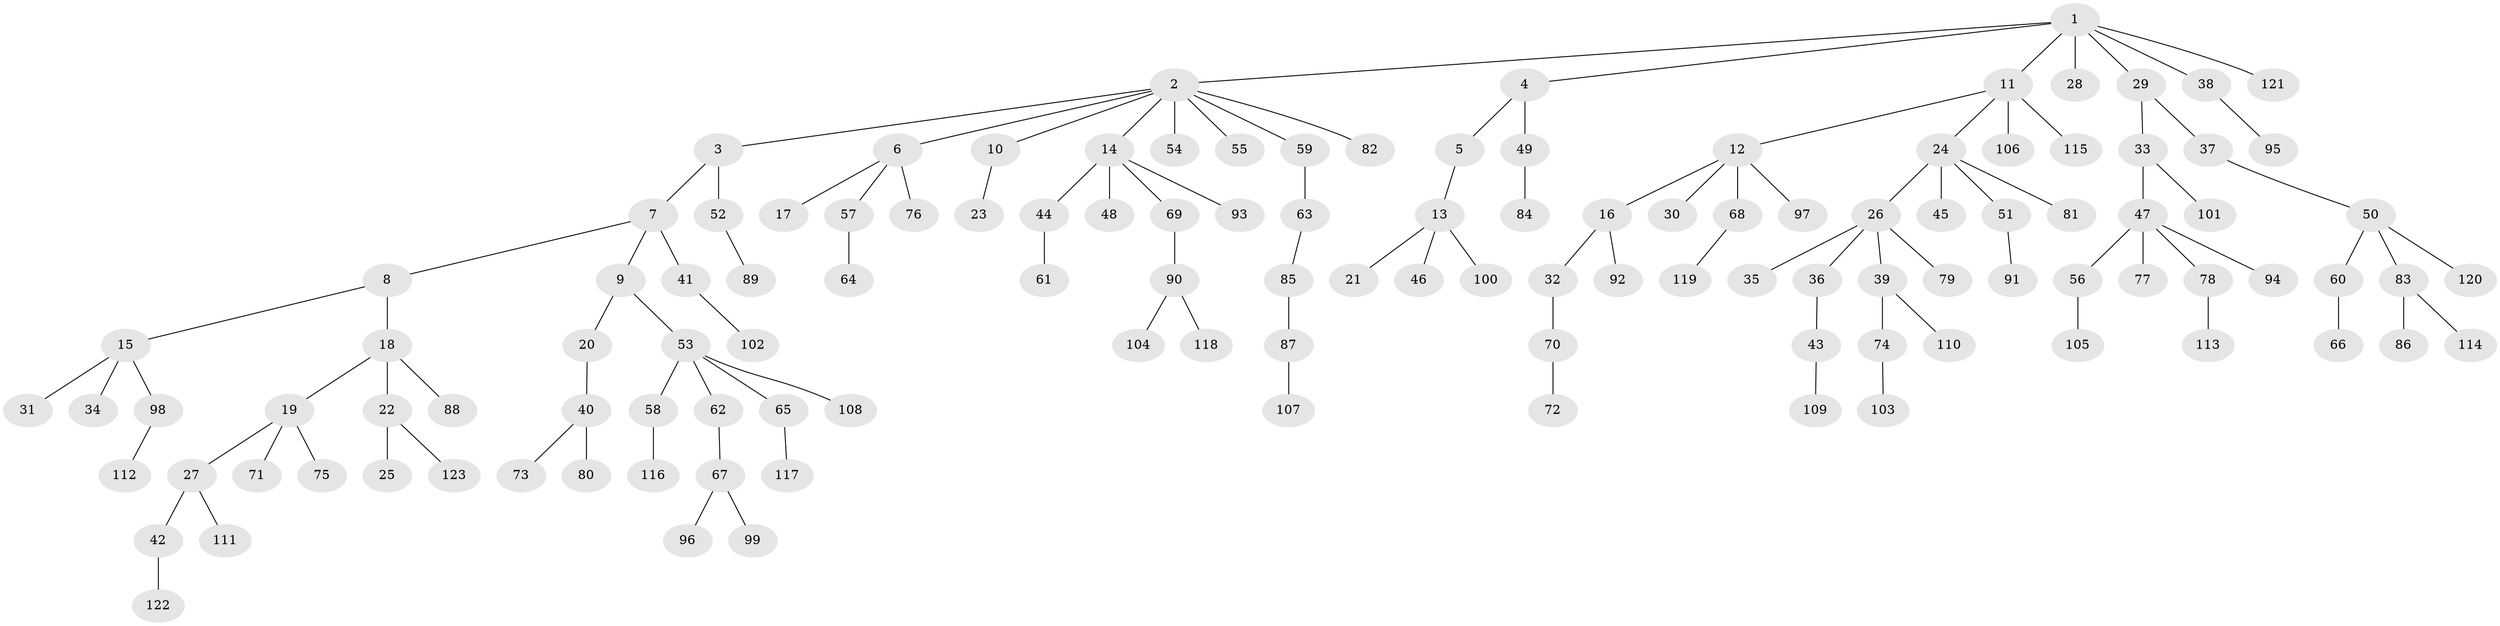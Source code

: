 // coarse degree distribution, {6: 0.023809523809523808, 8: 0.011904761904761904, 5: 0.047619047619047616, 3: 0.10714285714285714, 1: 0.5595238095238095, 4: 0.05952380952380952, 2: 0.19047619047619047}
// Generated by graph-tools (version 1.1) at 2025/42/03/06/25 10:42:02]
// undirected, 123 vertices, 122 edges
graph export_dot {
graph [start="1"]
  node [color=gray90,style=filled];
  1;
  2;
  3;
  4;
  5;
  6;
  7;
  8;
  9;
  10;
  11;
  12;
  13;
  14;
  15;
  16;
  17;
  18;
  19;
  20;
  21;
  22;
  23;
  24;
  25;
  26;
  27;
  28;
  29;
  30;
  31;
  32;
  33;
  34;
  35;
  36;
  37;
  38;
  39;
  40;
  41;
  42;
  43;
  44;
  45;
  46;
  47;
  48;
  49;
  50;
  51;
  52;
  53;
  54;
  55;
  56;
  57;
  58;
  59;
  60;
  61;
  62;
  63;
  64;
  65;
  66;
  67;
  68;
  69;
  70;
  71;
  72;
  73;
  74;
  75;
  76;
  77;
  78;
  79;
  80;
  81;
  82;
  83;
  84;
  85;
  86;
  87;
  88;
  89;
  90;
  91;
  92;
  93;
  94;
  95;
  96;
  97;
  98;
  99;
  100;
  101;
  102;
  103;
  104;
  105;
  106;
  107;
  108;
  109;
  110;
  111;
  112;
  113;
  114;
  115;
  116;
  117;
  118;
  119;
  120;
  121;
  122;
  123;
  1 -- 2;
  1 -- 4;
  1 -- 11;
  1 -- 28;
  1 -- 29;
  1 -- 38;
  1 -- 121;
  2 -- 3;
  2 -- 6;
  2 -- 10;
  2 -- 14;
  2 -- 54;
  2 -- 55;
  2 -- 59;
  2 -- 82;
  3 -- 7;
  3 -- 52;
  4 -- 5;
  4 -- 49;
  5 -- 13;
  6 -- 17;
  6 -- 57;
  6 -- 76;
  7 -- 8;
  7 -- 9;
  7 -- 41;
  8 -- 15;
  8 -- 18;
  9 -- 20;
  9 -- 53;
  10 -- 23;
  11 -- 12;
  11 -- 24;
  11 -- 106;
  11 -- 115;
  12 -- 16;
  12 -- 30;
  12 -- 68;
  12 -- 97;
  13 -- 21;
  13 -- 46;
  13 -- 100;
  14 -- 44;
  14 -- 48;
  14 -- 69;
  14 -- 93;
  15 -- 31;
  15 -- 34;
  15 -- 98;
  16 -- 32;
  16 -- 92;
  18 -- 19;
  18 -- 22;
  18 -- 88;
  19 -- 27;
  19 -- 71;
  19 -- 75;
  20 -- 40;
  22 -- 25;
  22 -- 123;
  24 -- 26;
  24 -- 45;
  24 -- 51;
  24 -- 81;
  26 -- 35;
  26 -- 36;
  26 -- 39;
  26 -- 79;
  27 -- 42;
  27 -- 111;
  29 -- 33;
  29 -- 37;
  32 -- 70;
  33 -- 47;
  33 -- 101;
  36 -- 43;
  37 -- 50;
  38 -- 95;
  39 -- 74;
  39 -- 110;
  40 -- 73;
  40 -- 80;
  41 -- 102;
  42 -- 122;
  43 -- 109;
  44 -- 61;
  47 -- 56;
  47 -- 77;
  47 -- 78;
  47 -- 94;
  49 -- 84;
  50 -- 60;
  50 -- 83;
  50 -- 120;
  51 -- 91;
  52 -- 89;
  53 -- 58;
  53 -- 62;
  53 -- 65;
  53 -- 108;
  56 -- 105;
  57 -- 64;
  58 -- 116;
  59 -- 63;
  60 -- 66;
  62 -- 67;
  63 -- 85;
  65 -- 117;
  67 -- 96;
  67 -- 99;
  68 -- 119;
  69 -- 90;
  70 -- 72;
  74 -- 103;
  78 -- 113;
  83 -- 86;
  83 -- 114;
  85 -- 87;
  87 -- 107;
  90 -- 104;
  90 -- 118;
  98 -- 112;
}
